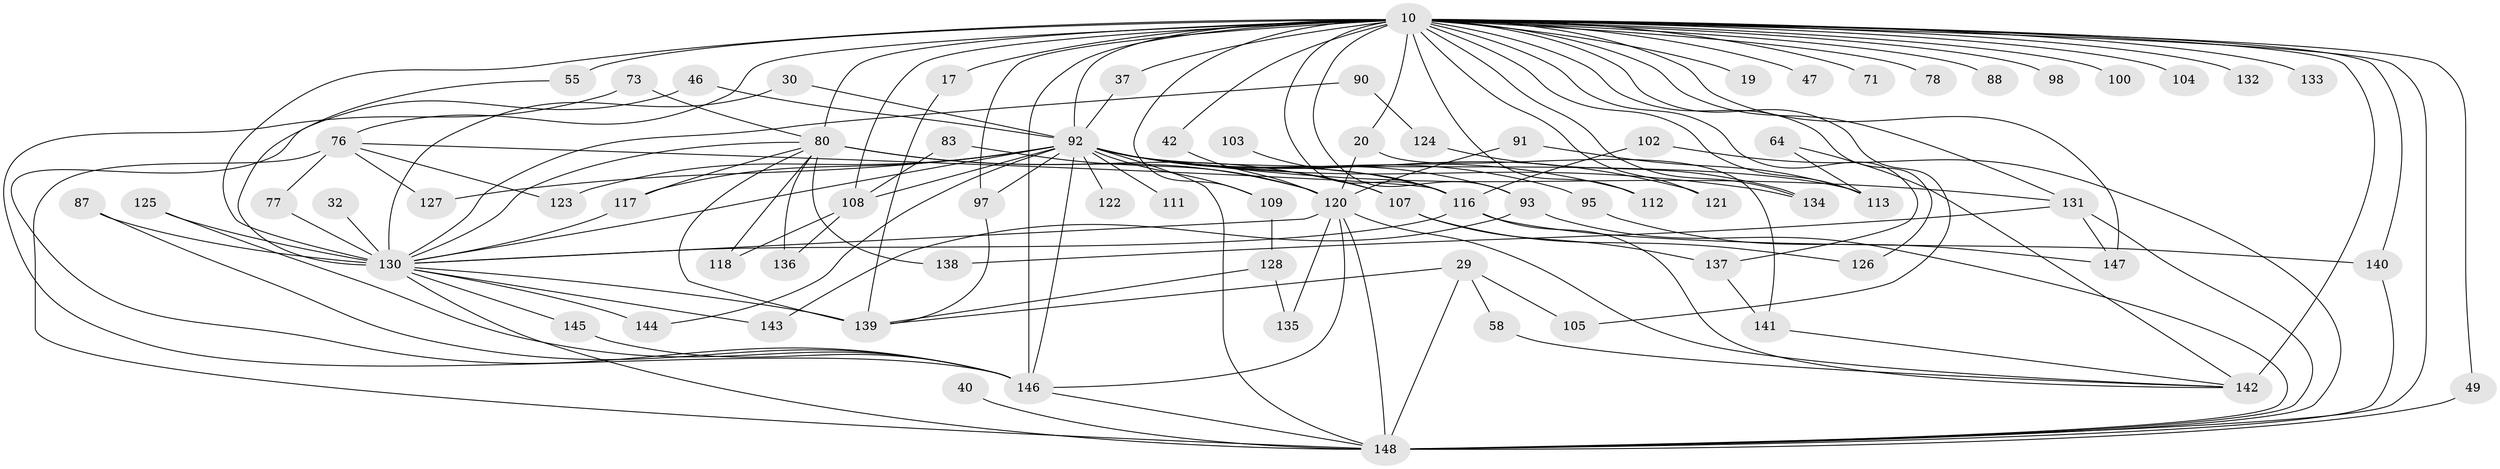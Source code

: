 // original degree distribution, {27: 0.006756756756756757, 31: 0.006756756756756757, 24: 0.006756756756756757, 15: 0.006756756756756757, 25: 0.006756756756756757, 21: 0.006756756756756757, 22: 0.013513513513513514, 32: 0.006756756756756757, 29: 0.006756756756756757, 7: 0.013513513513513514, 3: 0.25675675675675674, 10: 0.013513513513513514, 11: 0.006756756756756757, 2: 0.5202702702702703, 4: 0.07432432432432433, 5: 0.033783783783783786, 6: 0.013513513513513514}
// Generated by graph-tools (version 1.1) at 2025/43/03/09/25 04:43:33]
// undirected, 74 vertices, 142 edges
graph export_dot {
graph [start="1"]
  node [color=gray90,style=filled];
  10 [super="+8+2"];
  17;
  19;
  20 [super="+14"];
  29;
  30;
  32;
  37;
  40;
  42;
  46;
  47;
  49;
  55 [super="+39"];
  58;
  64;
  71;
  73;
  76 [super="+70+24"];
  77;
  78;
  80 [super="+34+72"];
  83;
  87;
  88;
  90;
  91;
  92 [super="+56+5"];
  93 [super="+85+69"];
  95;
  97 [super="+67+51"];
  98;
  100;
  102;
  103;
  104;
  105;
  107;
  108 [super="+48"];
  109;
  111;
  112;
  113 [super="+38+101"];
  116 [super="+13+57+62"];
  117 [super="+89"];
  118;
  120 [super="+84+74"];
  121 [super="+12"];
  122;
  123;
  124;
  125;
  126;
  127;
  128;
  130 [super="+7+25+27+61+94"];
  131 [super="+66+129+36+45"];
  132;
  133;
  134 [super="+99"];
  135;
  136;
  137;
  138;
  139 [super="+82"];
  140 [super="+44"];
  141 [super="+60"];
  142 [super="+96+31+110"];
  143;
  144;
  145;
  146 [super="+54+33+115+65+119"];
  147 [super="+114"];
  148 [super="+9"];
  10 -- 17 [weight=2];
  10 -- 19 [weight=2];
  10 -- 20 [weight=2];
  10 -- 42;
  10 -- 97 [weight=4];
  10 -- 104 [weight=2];
  10 -- 109;
  10 -- 148 [weight=9];
  10 -- 121;
  10 -- 132 [weight=2];
  10 -- 133 [weight=2];
  10 -- 142 [weight=6];
  10 -- 80 [weight=6];
  10 -- 88 [weight=2];
  10 -- 100;
  10 -- 108 [weight=2];
  10 -- 113;
  10 -- 55 [weight=2];
  10 -- 130 [weight=13];
  10 -- 131 [weight=5];
  10 -- 134 [weight=3];
  10 -- 137;
  10 -- 146 [weight=5];
  10 -- 147 [weight=2];
  10 -- 37;
  10 -- 47 [weight=2];
  10 -- 49;
  10 -- 71 [weight=2];
  10 -- 78 [weight=2];
  10 -- 98 [weight=2];
  10 -- 105;
  10 -- 112;
  10 -- 116;
  10 -- 126;
  10 -- 140;
  10 -- 92 [weight=9];
  10 -- 76;
  10 -- 93 [weight=3];
  17 -- 139;
  20 -- 141;
  20 -- 120;
  29 -- 58;
  29 -- 105;
  29 -- 148;
  29 -- 139;
  30 -- 130;
  30 -- 92;
  32 -- 130 [weight=2];
  37 -- 92;
  40 -- 148;
  42 -- 120;
  46 -- 146;
  46 -- 92;
  49 -- 148;
  55 -- 130;
  58 -- 142;
  64 -- 113;
  64 -- 142;
  73 -- 146;
  73 -- 80;
  76 -- 77;
  76 -- 123;
  76 -- 116;
  76 -- 148 [weight=2];
  76 -- 127;
  77 -- 130;
  80 -- 138;
  80 -- 136;
  80 -- 107;
  80 -- 118;
  80 -- 130;
  80 -- 139;
  80 -- 117;
  80 -- 120 [weight=2];
  83 -- 108;
  83 -- 120;
  87 -- 146;
  87 -- 130;
  90 -- 124;
  90 -- 130;
  91 -- 113;
  91 -- 120;
  92 -- 130 [weight=5];
  92 -- 131 [weight=2];
  92 -- 144;
  92 -- 148 [weight=4];
  92 -- 95 [weight=2];
  92 -- 97;
  92 -- 107;
  92 -- 108;
  92 -- 109;
  92 -- 111 [weight=2];
  92 -- 112;
  92 -- 113 [weight=3];
  92 -- 116 [weight=2];
  92 -- 121 [weight=2];
  92 -- 122 [weight=2];
  92 -- 123;
  92 -- 127;
  92 -- 134;
  92 -- 117;
  92 -- 146;
  92 -- 93;
  93 -- 143;
  93 -- 148;
  95 -- 147;
  97 -- 139;
  102 -- 116;
  102 -- 148;
  103 -- 116;
  107 -- 126;
  107 -- 137;
  108 -- 118;
  108 -- 136;
  109 -- 128;
  116 -- 140;
  116 -- 130 [weight=2];
  116 -- 142;
  117 -- 130;
  120 -- 135;
  120 -- 146;
  120 -- 130;
  120 -- 148 [weight=3];
  120 -- 142;
  124 -- 134;
  125 -- 146;
  125 -- 130;
  128 -- 135;
  128 -- 139;
  130 -- 139 [weight=2];
  130 -- 143;
  130 -- 144;
  130 -- 145;
  130 -- 148 [weight=4];
  131 -- 148;
  131 -- 138;
  131 -- 147;
  137 -- 141;
  140 -- 148;
  141 -- 142;
  145 -- 146;
  146 -- 148 [weight=4];
}
